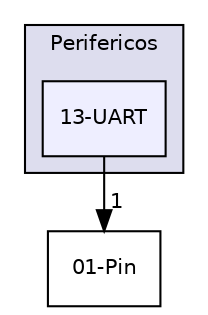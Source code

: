 digraph "E:/Agustin/Escritorio/MCUexpresso/KitLPC845-C++/src/Drivers/Perifericos/13-UART" {
  compound=true
  node [ fontsize="10", fontname="Helvetica"];
  edge [ labelfontsize="10", labelfontname="Helvetica"];
  subgraph clusterdir_fddceb55b13f36ba841fc9095bbfed65 {
    graph [ bgcolor="#ddddee", pencolor="black", label="Perifericos" fontname="Helvetica", fontsize="10", URL="dir_fddceb55b13f36ba841fc9095bbfed65.html"]
  dir_d975fee6d0c90afd6fd1b8d0065baddc [shape=box, label="13-UART", style="filled", fillcolor="#eeeeff", pencolor="black", URL="dir_d975fee6d0c90afd6fd1b8d0065baddc.html"];
  }
  dir_76f9198a53cecf908dbffee67f946b13 [shape=box label="01-Pin" URL="dir_76f9198a53cecf908dbffee67f946b13.html"];
  dir_d975fee6d0c90afd6fd1b8d0065baddc->dir_76f9198a53cecf908dbffee67f946b13 [headlabel="1", labeldistance=1.5 headhref="dir_000029_000017.html"];
}
